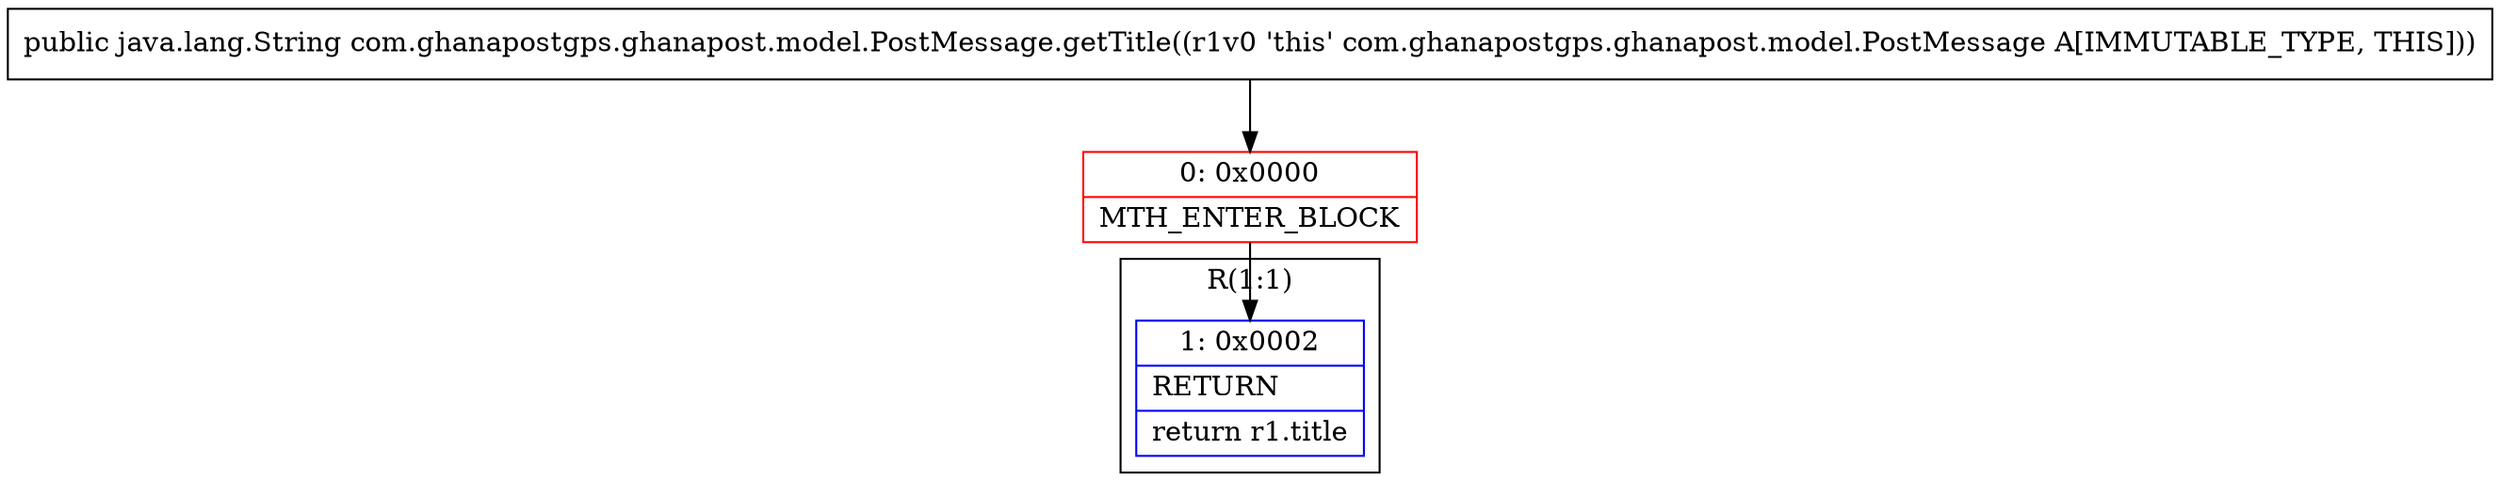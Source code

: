 digraph "CFG forcom.ghanapostgps.ghanapost.model.PostMessage.getTitle()Ljava\/lang\/String;" {
subgraph cluster_Region_857982664 {
label = "R(1:1)";
node [shape=record,color=blue];
Node_1 [shape=record,label="{1\:\ 0x0002|RETURN\l|return r1.title\l}"];
}
Node_0 [shape=record,color=red,label="{0\:\ 0x0000|MTH_ENTER_BLOCK\l}"];
MethodNode[shape=record,label="{public java.lang.String com.ghanapostgps.ghanapost.model.PostMessage.getTitle((r1v0 'this' com.ghanapostgps.ghanapost.model.PostMessage A[IMMUTABLE_TYPE, THIS])) }"];
MethodNode -> Node_0;
Node_0 -> Node_1;
}

